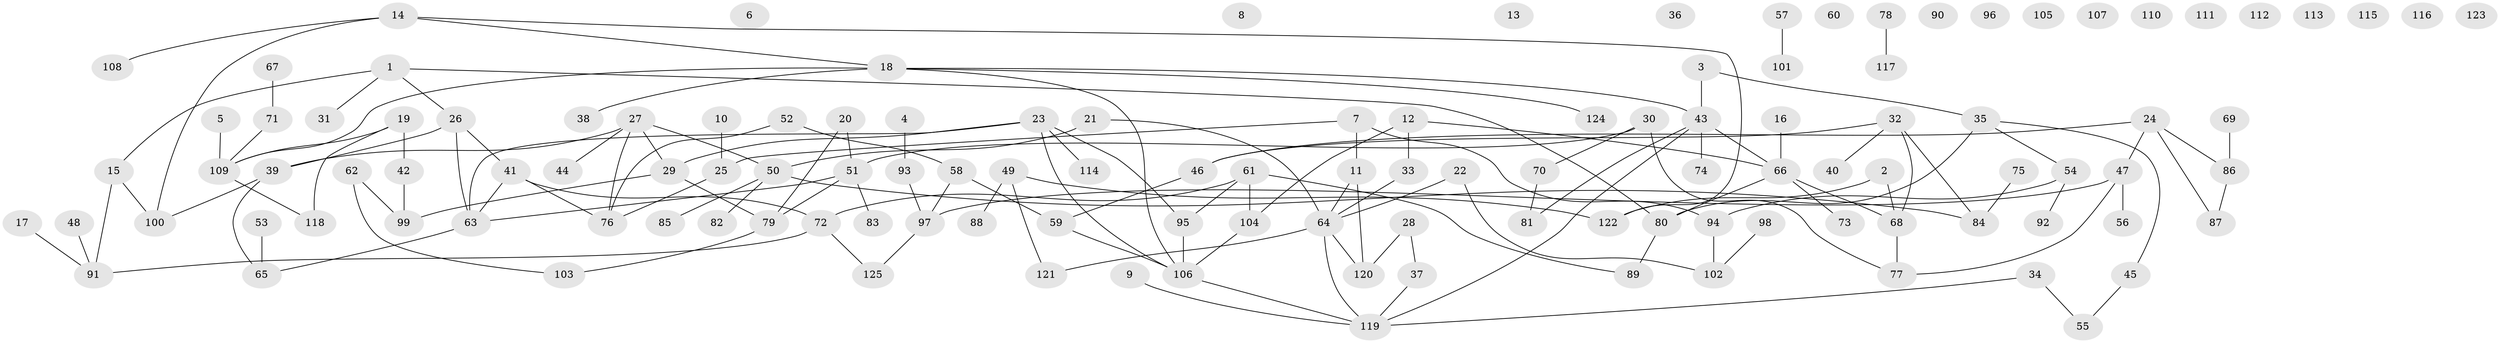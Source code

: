 // Generated by graph-tools (version 1.1) at 2025/25/03/09/25 03:25:18]
// undirected, 125 vertices, 145 edges
graph export_dot {
graph [start="1"]
  node [color=gray90,style=filled];
  1;
  2;
  3;
  4;
  5;
  6;
  7;
  8;
  9;
  10;
  11;
  12;
  13;
  14;
  15;
  16;
  17;
  18;
  19;
  20;
  21;
  22;
  23;
  24;
  25;
  26;
  27;
  28;
  29;
  30;
  31;
  32;
  33;
  34;
  35;
  36;
  37;
  38;
  39;
  40;
  41;
  42;
  43;
  44;
  45;
  46;
  47;
  48;
  49;
  50;
  51;
  52;
  53;
  54;
  55;
  56;
  57;
  58;
  59;
  60;
  61;
  62;
  63;
  64;
  65;
  66;
  67;
  68;
  69;
  70;
  71;
  72;
  73;
  74;
  75;
  76;
  77;
  78;
  79;
  80;
  81;
  82;
  83;
  84;
  85;
  86;
  87;
  88;
  89;
  90;
  91;
  92;
  93;
  94;
  95;
  96;
  97;
  98;
  99;
  100;
  101;
  102;
  103;
  104;
  105;
  106;
  107;
  108;
  109;
  110;
  111;
  112;
  113;
  114;
  115;
  116;
  117;
  118;
  119;
  120;
  121;
  122;
  123;
  124;
  125;
  1 -- 15;
  1 -- 26;
  1 -- 31;
  1 -- 80;
  2 -- 68;
  2 -- 122;
  3 -- 35;
  3 -- 43;
  4 -- 93;
  5 -- 109;
  7 -- 11;
  7 -- 25;
  7 -- 94;
  9 -- 119;
  10 -- 25;
  11 -- 64;
  11 -- 120;
  12 -- 33;
  12 -- 66;
  12 -- 104;
  14 -- 18;
  14 -- 100;
  14 -- 108;
  14 -- 122;
  15 -- 91;
  15 -- 100;
  16 -- 66;
  17 -- 91;
  18 -- 38;
  18 -- 43;
  18 -- 106;
  18 -- 109;
  18 -- 124;
  19 -- 42;
  19 -- 109;
  19 -- 118;
  20 -- 51;
  20 -- 79;
  21 -- 50;
  21 -- 64;
  22 -- 64;
  22 -- 102;
  23 -- 29;
  23 -- 63;
  23 -- 95;
  23 -- 106;
  23 -- 114;
  24 -- 46;
  24 -- 47;
  24 -- 86;
  24 -- 87;
  25 -- 76;
  26 -- 39;
  26 -- 41;
  26 -- 63;
  27 -- 29;
  27 -- 39;
  27 -- 44;
  27 -- 50;
  27 -- 76;
  28 -- 37;
  28 -- 120;
  29 -- 79;
  29 -- 99;
  30 -- 51;
  30 -- 70;
  30 -- 77;
  32 -- 40;
  32 -- 46;
  32 -- 68;
  32 -- 84;
  33 -- 64;
  34 -- 55;
  34 -- 119;
  35 -- 45;
  35 -- 54;
  35 -- 80;
  37 -- 119;
  39 -- 65;
  39 -- 100;
  41 -- 63;
  41 -- 72;
  41 -- 76;
  42 -- 99;
  43 -- 66;
  43 -- 74;
  43 -- 81;
  43 -- 119;
  45 -- 55;
  46 -- 59;
  47 -- 56;
  47 -- 77;
  47 -- 97;
  48 -- 91;
  49 -- 88;
  49 -- 121;
  49 -- 122;
  50 -- 82;
  50 -- 84;
  50 -- 85;
  51 -- 63;
  51 -- 79;
  51 -- 83;
  52 -- 58;
  52 -- 76;
  53 -- 65;
  54 -- 92;
  54 -- 94;
  57 -- 101;
  58 -- 59;
  58 -- 97;
  59 -- 106;
  61 -- 72;
  61 -- 89;
  61 -- 95;
  61 -- 104;
  62 -- 99;
  62 -- 103;
  63 -- 65;
  64 -- 119;
  64 -- 120;
  64 -- 121;
  66 -- 68;
  66 -- 73;
  66 -- 80;
  67 -- 71;
  68 -- 77;
  69 -- 86;
  70 -- 81;
  71 -- 109;
  72 -- 91;
  72 -- 125;
  75 -- 84;
  78 -- 117;
  79 -- 103;
  80 -- 89;
  86 -- 87;
  93 -- 97;
  94 -- 102;
  95 -- 106;
  97 -- 125;
  98 -- 102;
  104 -- 106;
  106 -- 119;
  109 -- 118;
}
